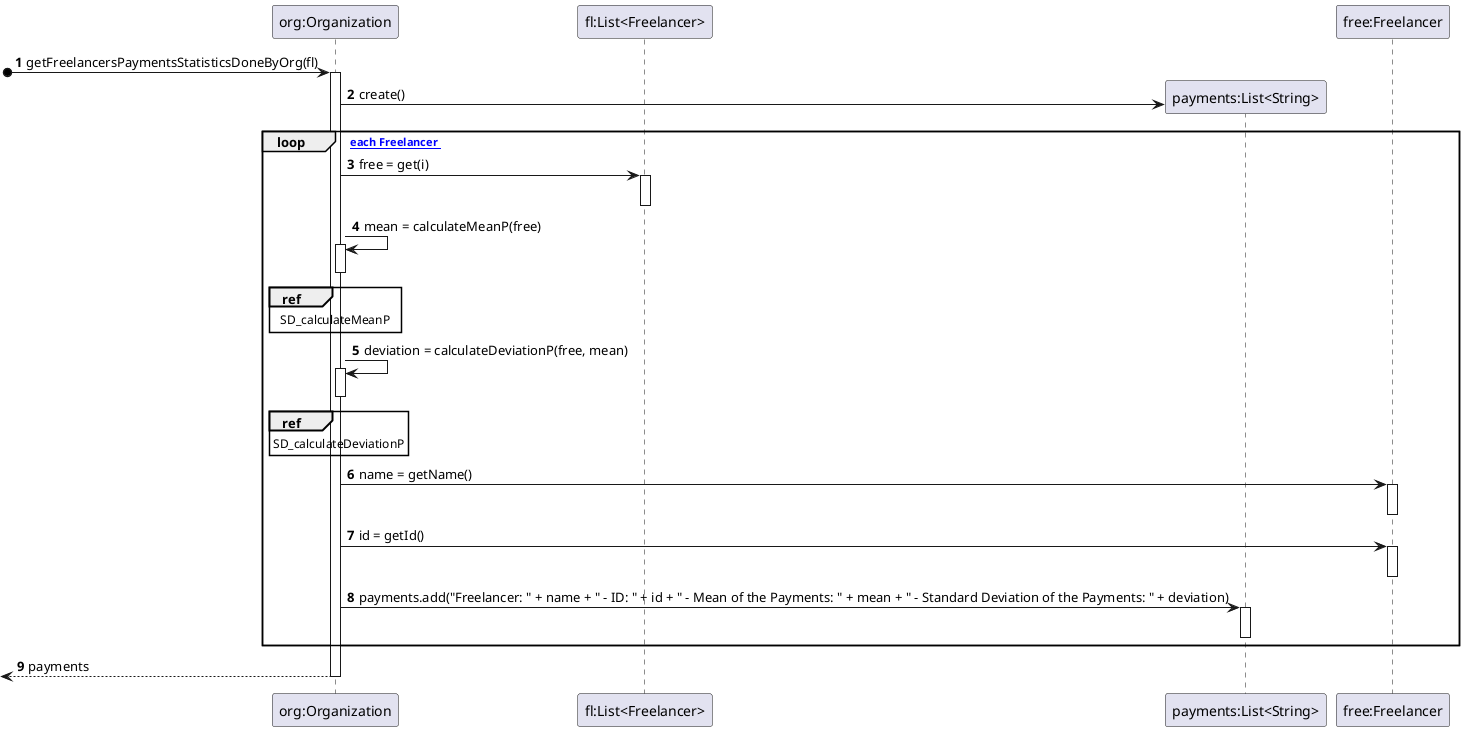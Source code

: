 @startuml
autonumber

participant "org:Organization" as OR
participant "fl:List<Freelancer>" as FL
participant "payments:List<String>" as FP
participant "free:Freelancer" as FREEL



[o-> OR: getFreelancersPaymentsStatisticsDoneByOrg(fl)
activate OR

OR -> FP**: create()

loop [ For each Freelancer ]

OR -> FL : free = get(i)
activate  FL
deactivate FL

OR -> OR : mean = calculateMeanP(free)
activate  OR
ref over OR : SD_calculateMeanP
deactivate OR

OR -> OR : deviation = calculateDeviationP(free, mean)
activate  OR
ref over OR : SD_calculateDeviationP
deactivate OR

OR -> FREEL : name = getName()
activate  FREEL
deactivate FREEL

OR -> FREEL : id = getId()
activate  FREEL
deactivate FREEL

OR -> FP : payments.add("Freelancer: " + name + " - ID: " + id + " - Mean of the Payments: " + mean + " - Standard Deviation of the Payments: " + deviation)
activate  FP
deactivate FP

end loop

<-- OR : payments
deactivate OR

@enduml
